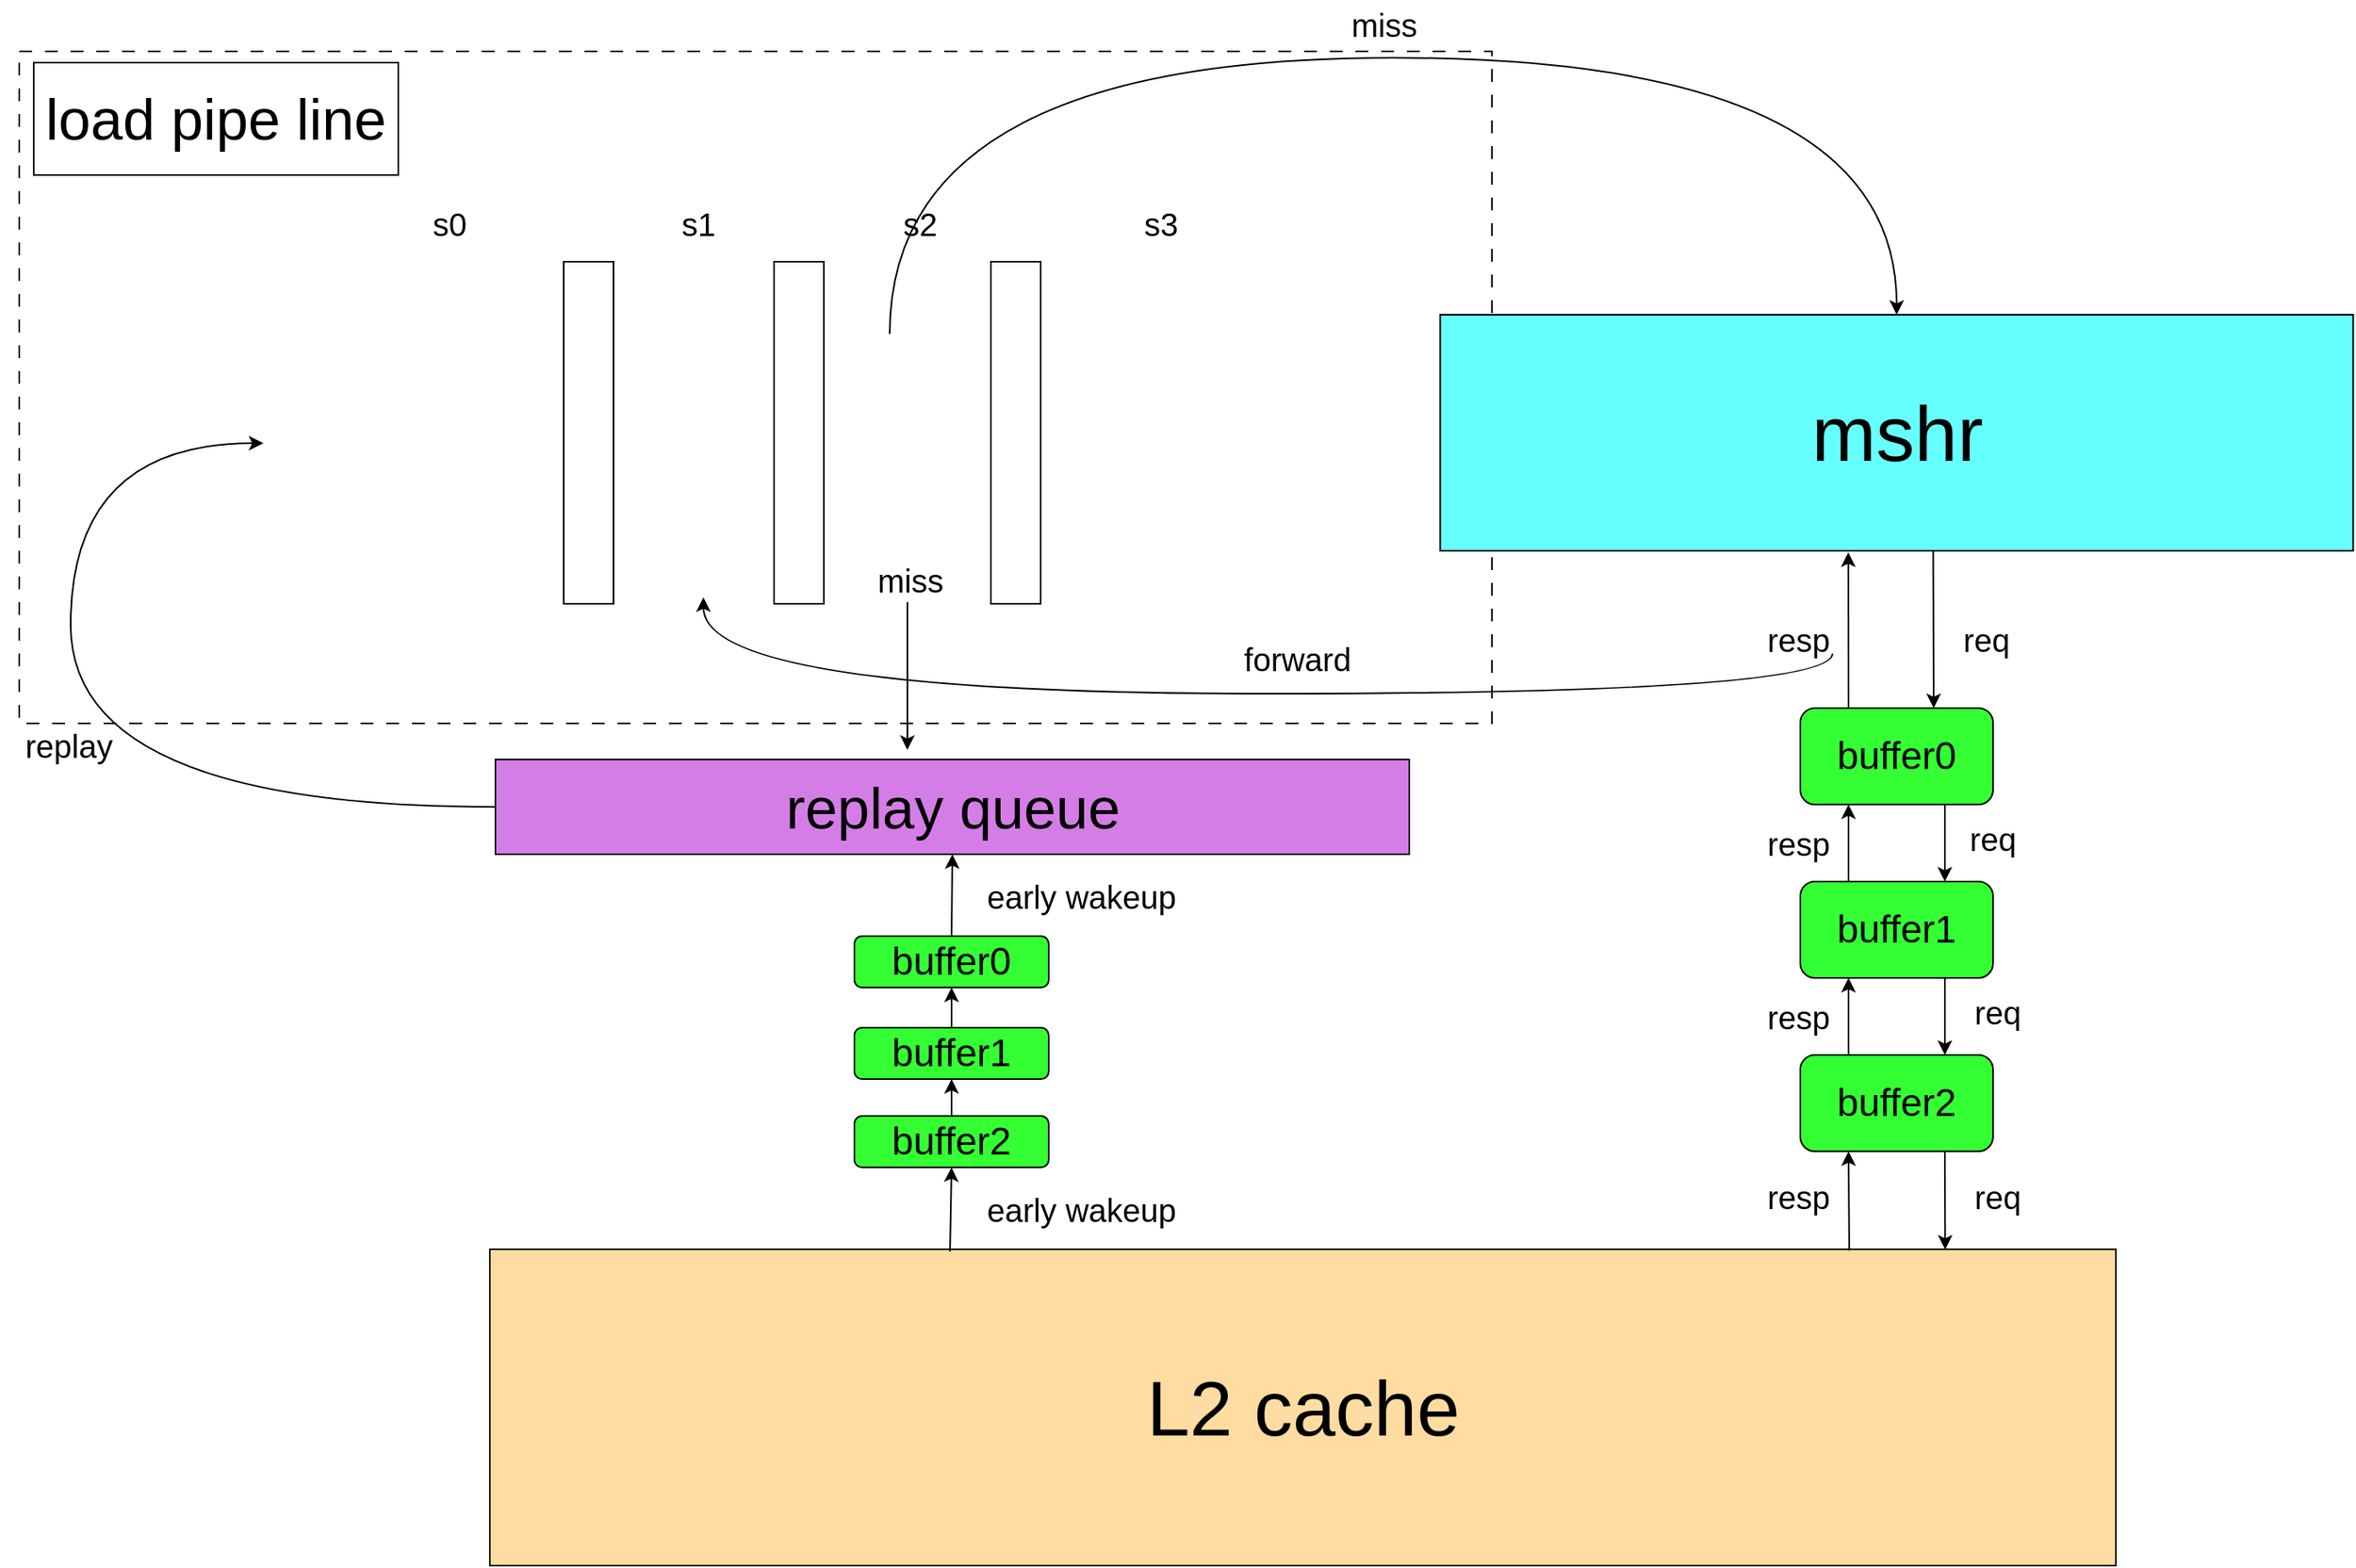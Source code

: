 <mxfile version="21.5.0" type="github">
  <diagram name="第 1 页" id="Qr6vakDrju1xn6KvEsF8">
    <mxGraphModel dx="2440" dy="1313" grid="0" gridSize="10" guides="1" tooltips="1" connect="1" arrows="1" fold="1" page="1" pageScale="1" pageWidth="2339" pageHeight="3300" math="0" shadow="0">
      <root>
        <mxCell id="0" />
        <mxCell id="1" parent="0" />
        <mxCell id="zulZAHrHHTT8NIzmMI81-4" value="" style="rounded=0;whiteSpace=wrap;html=1;dashed=1;dashPattern=8 8;" vertex="1" parent="1">
          <mxGeometry x="92" y="115" width="917" height="418.5" as="geometry" />
        </mxCell>
        <mxCell id="yIvQLH9KiMLjOAJsWwCe-1" value="" style="rounded=0;whiteSpace=wrap;html=1;" parent="1" vertex="1">
          <mxGeometry x="431" y="246" width="31" height="213" as="geometry" />
        </mxCell>
        <mxCell id="yIvQLH9KiMLjOAJsWwCe-2" value="" style="rounded=0;whiteSpace=wrap;html=1;" parent="1" vertex="1">
          <mxGeometry x="562" y="246" width="31" height="213" as="geometry" />
        </mxCell>
        <mxCell id="yIvQLH9KiMLjOAJsWwCe-3" value="" style="rounded=0;whiteSpace=wrap;html=1;" parent="1" vertex="1">
          <mxGeometry x="697" y="246" width="31" height="213" as="geometry" />
        </mxCell>
        <mxCell id="yIvQLH9KiMLjOAJsWwCe-5" value="&lt;font style=&quot;font-size: 20px;&quot;&gt;s0&lt;/font&gt;" style="text;html=1;strokeColor=none;fillColor=none;align=center;verticalAlign=middle;whiteSpace=wrap;rounded=0;" parent="1" vertex="1">
          <mxGeometry x="330" y="207" width="60" height="30" as="geometry" />
        </mxCell>
        <mxCell id="yIvQLH9KiMLjOAJsWwCe-6" value="&lt;span style=&quot;font-size: 20px;&quot;&gt;s1&lt;/span&gt;" style="text;html=1;strokeColor=none;fillColor=none;align=center;verticalAlign=middle;whiteSpace=wrap;rounded=0;" parent="1" vertex="1">
          <mxGeometry x="485" y="207" width="60" height="30" as="geometry" />
        </mxCell>
        <mxCell id="yIvQLH9KiMLjOAJsWwCe-7" value="&lt;font style=&quot;font-size: 20px;&quot;&gt;s2&lt;/font&gt;" style="text;html=1;strokeColor=none;fillColor=none;align=center;verticalAlign=middle;whiteSpace=wrap;rounded=0;" parent="1" vertex="1">
          <mxGeometry x="623" y="207" width="60" height="30" as="geometry" />
        </mxCell>
        <mxCell id="yIvQLH9KiMLjOAJsWwCe-8" value="&lt;font style=&quot;font-size: 20px;&quot;&gt;s3&lt;/font&gt;" style="text;html=1;strokeColor=none;fillColor=none;align=center;verticalAlign=middle;whiteSpace=wrap;rounded=0;" parent="1" vertex="1">
          <mxGeometry x="773" y="207" width="60" height="30" as="geometry" />
        </mxCell>
        <mxCell id="yIvQLH9KiMLjOAJsWwCe-9" value="&lt;font style=&quot;font-size: 48px;&quot;&gt;mshr&lt;/font&gt;" style="rounded=0;whiteSpace=wrap;html=1;fillColor=#66FFFF;" parent="1" vertex="1">
          <mxGeometry x="976.75" y="279" width="568.5" height="147" as="geometry" />
        </mxCell>
        <mxCell id="yIvQLH9KiMLjOAJsWwCe-10" value="&lt;font style=&quot;font-size: 24px;&quot;&gt;buffer0&lt;/font&gt;" style="rounded=1;whiteSpace=wrap;html=1;fillColor=#33FF33;" parent="1" vertex="1">
          <mxGeometry x="1201" y="524" width="120" height="60" as="geometry" />
        </mxCell>
        <mxCell id="yIvQLH9KiMLjOAJsWwCe-11" value="&lt;font style=&quot;font-size: 24px;&quot;&gt;buffer1&lt;/font&gt;" style="rounded=1;whiteSpace=wrap;html=1;fillColor=#33FF33;" parent="1" vertex="1">
          <mxGeometry x="1201" y="632" width="120" height="60" as="geometry" />
        </mxCell>
        <mxCell id="yIvQLH9KiMLjOAJsWwCe-12" value="&lt;font style=&quot;font-size: 24px;&quot;&gt;buffer2&lt;/font&gt;" style="rounded=1;whiteSpace=wrap;html=1;fillColor=#33FF33;" parent="1" vertex="1">
          <mxGeometry x="1201" y="740" width="120" height="60" as="geometry" />
        </mxCell>
        <mxCell id="yIvQLH9KiMLjOAJsWwCe-13" value="&lt;font style=&quot;font-size: 48px;&quot;&gt;L2 cache&lt;/font&gt;" style="rounded=0;whiteSpace=wrap;html=1;fillColor=#FFDCA1;strokeColor=#000000;" parent="1" vertex="1">
          <mxGeometry x="385" y="861" width="1012.5" height="197" as="geometry" />
        </mxCell>
        <mxCell id="yIvQLH9KiMLjOAJsWwCe-14" value="" style="endArrow=classic;html=1;rounded=0;exitX=0.54;exitY=1;exitDx=0;exitDy=0;exitPerimeter=0;entryX=0.692;entryY=0;entryDx=0;entryDy=0;entryPerimeter=0;" parent="1" source="yIvQLH9KiMLjOAJsWwCe-9" target="yIvQLH9KiMLjOAJsWwCe-10" edge="1">
          <mxGeometry width="50" height="50" relative="1" as="geometry">
            <mxPoint x="1642" y="538" as="sourcePoint" />
            <mxPoint x="1692" y="488" as="targetPoint" />
          </mxGeometry>
        </mxCell>
        <mxCell id="yIvQLH9KiMLjOAJsWwCe-15" value="" style="endArrow=classic;html=1;rounded=0;exitX=0.75;exitY=1;exitDx=0;exitDy=0;entryX=0.75;entryY=0;entryDx=0;entryDy=0;" parent="1" source="yIvQLH9KiMLjOAJsWwCe-10" target="yIvQLH9KiMLjOAJsWwCe-11" edge="1">
          <mxGeometry width="50" height="50" relative="1" as="geometry">
            <mxPoint x="1531" y="549" as="sourcePoint" />
            <mxPoint x="1531" y="711" as="targetPoint" />
          </mxGeometry>
        </mxCell>
        <mxCell id="yIvQLH9KiMLjOAJsWwCe-16" value="" style="endArrow=classic;html=1;rounded=0;exitX=0.75;exitY=1;exitDx=0;exitDy=0;entryX=0.75;entryY=0;entryDx=0;entryDy=0;" parent="1" source="yIvQLH9KiMLjOAJsWwCe-11" target="yIvQLH9KiMLjOAJsWwCe-12" edge="1">
          <mxGeometry width="50" height="50" relative="1" as="geometry">
            <mxPoint x="1436" y="644" as="sourcePoint" />
            <mxPoint x="1436" y="692" as="targetPoint" />
          </mxGeometry>
        </mxCell>
        <mxCell id="yIvQLH9KiMLjOAJsWwCe-17" value="" style="endArrow=classic;html=1;rounded=0;exitX=0.75;exitY=1;exitDx=0;exitDy=0;entryX=0.895;entryY=0.001;entryDx=0;entryDy=0;entryPerimeter=0;" parent="1" source="yIvQLH9KiMLjOAJsWwCe-12" target="yIvQLH9KiMLjOAJsWwCe-13" edge="1">
          <mxGeometry width="50" height="50" relative="1" as="geometry">
            <mxPoint x="1432" y="752" as="sourcePoint" />
            <mxPoint x="1432" y="800" as="targetPoint" />
          </mxGeometry>
        </mxCell>
        <mxCell id="yIvQLH9KiMLjOAJsWwCe-18" value="" style="endArrow=classic;html=1;rounded=0;exitX=0.836;exitY=0.004;exitDx=0;exitDy=0;entryX=0.25;entryY=1;entryDx=0;entryDy=0;exitPerimeter=0;" parent="1" source="yIvQLH9KiMLjOAJsWwCe-13" target="yIvQLH9KiMLjOAJsWwCe-12" edge="1">
          <mxGeometry width="50" height="50" relative="1" as="geometry">
            <mxPoint x="1301" y="810" as="sourcePoint" />
            <mxPoint x="1301" y="871" as="targetPoint" />
          </mxGeometry>
        </mxCell>
        <mxCell id="yIvQLH9KiMLjOAJsWwCe-19" value="" style="endArrow=classic;html=1;rounded=0;exitX=0.25;exitY=0;exitDx=0;exitDy=0;entryX=0.25;entryY=1;entryDx=0;entryDy=0;" parent="1" source="yIvQLH9KiMLjOAJsWwCe-12" target="yIvQLH9KiMLjOAJsWwCe-11" edge="1">
          <mxGeometry width="50" height="50" relative="1" as="geometry">
            <mxPoint x="1241" y="872" as="sourcePoint" />
            <mxPoint x="1241" y="810" as="targetPoint" />
          </mxGeometry>
        </mxCell>
        <mxCell id="yIvQLH9KiMLjOAJsWwCe-20" value="" style="endArrow=classic;html=1;rounded=0;entryX=0.25;entryY=1;entryDx=0;entryDy=0;exitX=0.25;exitY=0;exitDx=0;exitDy=0;" parent="1" source="yIvQLH9KiMLjOAJsWwCe-11" target="yIvQLH9KiMLjOAJsWwCe-10" edge="1">
          <mxGeometry width="50" height="50" relative="1" as="geometry">
            <mxPoint x="1261" y="623" as="sourcePoint" />
            <mxPoint x="1241" y="702" as="targetPoint" />
          </mxGeometry>
        </mxCell>
        <mxCell id="yIvQLH9KiMLjOAJsWwCe-21" value="" style="endArrow=classic;html=1;rounded=0;exitX=0.25;exitY=0;exitDx=0;exitDy=0;entryX=0.447;entryY=1.007;entryDx=0;entryDy=0;entryPerimeter=0;" parent="1" source="yIvQLH9KiMLjOAJsWwCe-10" target="yIvQLH9KiMLjOAJsWwCe-9" edge="1">
          <mxGeometry width="50" height="50" relative="1" as="geometry">
            <mxPoint x="1234" y="494" as="sourcePoint" />
            <mxPoint x="1225" y="433" as="targetPoint" />
          </mxGeometry>
        </mxCell>
        <mxCell id="yIvQLH9KiMLjOAJsWwCe-22" value="" style="endArrow=classic;html=1;rounded=0;entryX=0.5;entryY=0;entryDx=0;entryDy=0;edgeStyle=orthogonalEdgeStyle;curved=1;" parent="1" target="yIvQLH9KiMLjOAJsWwCe-9" edge="1">
          <mxGeometry width="50" height="50" relative="1" as="geometry">
            <mxPoint x="634" y="291" as="sourcePoint" />
            <mxPoint x="914" y="48" as="targetPoint" />
            <Array as="points">
              <mxPoint x="634" y="119" />
              <mxPoint x="1261" y="119" />
            </Array>
          </mxGeometry>
        </mxCell>
        <mxCell id="yIvQLH9KiMLjOAJsWwCe-23" value="&lt;font style=&quot;font-size: 36px;&quot;&gt;replay queue&lt;/font&gt;" style="rounded=0;whiteSpace=wrap;html=1;fillColor=#D57DE7;strokeColor=#000000;" parent="1" vertex="1">
          <mxGeometry x="388.5" y="556" width="569" height="59" as="geometry" />
        </mxCell>
        <mxCell id="yIvQLH9KiMLjOAJsWwCe-25" value="&lt;font style=&quot;font-size: 24px;&quot;&gt;buffer0&lt;/font&gt;" style="rounded=1;whiteSpace=wrap;html=1;fillColor=#33FF33;" parent="1" vertex="1">
          <mxGeometry x="612" y="666" width="121" height="32" as="geometry" />
        </mxCell>
        <mxCell id="yIvQLH9KiMLjOAJsWwCe-28" value="&lt;font style=&quot;font-size: 24px;&quot;&gt;buffer1&lt;/font&gt;" style="rounded=1;whiteSpace=wrap;html=1;fillColor=#33FF33;" parent="1" vertex="1">
          <mxGeometry x="612" y="723" width="121" height="32" as="geometry" />
        </mxCell>
        <mxCell id="yIvQLH9KiMLjOAJsWwCe-29" value="&lt;font style=&quot;font-size: 24px;&quot;&gt;buffer2&lt;/font&gt;" style="rounded=1;whiteSpace=wrap;html=1;fillColor=#33FF33;" parent="1" vertex="1">
          <mxGeometry x="612" y="778" width="121" height="32" as="geometry" />
        </mxCell>
        <mxCell id="yIvQLH9KiMLjOAJsWwCe-30" value="" style="endArrow=classic;html=1;rounded=0;entryX=0.5;entryY=1;entryDx=0;entryDy=0;exitX=0.283;exitY=0.007;exitDx=0;exitDy=0;exitPerimeter=0;" parent="1" source="yIvQLH9KiMLjOAJsWwCe-13" target="yIvQLH9KiMLjOAJsWwCe-29" edge="1">
          <mxGeometry width="50" height="50" relative="1" as="geometry">
            <mxPoint x="673" y="857" as="sourcePoint" />
            <mxPoint x="660" y="855" as="targetPoint" />
          </mxGeometry>
        </mxCell>
        <mxCell id="yIvQLH9KiMLjOAJsWwCe-31" value="" style="endArrow=classic;html=1;rounded=0;entryX=0.5;entryY=1;entryDx=0;entryDy=0;exitX=0.5;exitY=0;exitDx=0;exitDy=0;" parent="1" source="yIvQLH9KiMLjOAJsWwCe-29" target="yIvQLH9KiMLjOAJsWwCe-28" edge="1">
          <mxGeometry width="50" height="50" relative="1" as="geometry">
            <mxPoint x="676" y="786" as="sourcePoint" />
            <mxPoint x="683" y="827" as="targetPoint" />
          </mxGeometry>
        </mxCell>
        <mxCell id="yIvQLH9KiMLjOAJsWwCe-32" value="" style="endArrow=classic;html=1;rounded=0;entryX=0.5;entryY=1;entryDx=0;entryDy=0;exitX=0.5;exitY=0;exitDx=0;exitDy=0;" parent="1" source="yIvQLH9KiMLjOAJsWwCe-28" target="yIvQLH9KiMLjOAJsWwCe-25" edge="1">
          <mxGeometry width="50" height="50" relative="1" as="geometry">
            <mxPoint x="683" y="795" as="sourcePoint" />
            <mxPoint x="683" y="774" as="targetPoint" />
          </mxGeometry>
        </mxCell>
        <mxCell id="yIvQLH9KiMLjOAJsWwCe-33" value="" style="endArrow=classic;html=1;rounded=0;entryX=0.5;entryY=1;entryDx=0;entryDy=0;exitX=0.5;exitY=0;exitDx=0;exitDy=0;" parent="1" source="yIvQLH9KiMLjOAJsWwCe-25" target="yIvQLH9KiMLjOAJsWwCe-23" edge="1">
          <mxGeometry width="50" height="50" relative="1" as="geometry">
            <mxPoint x="693" y="805" as="sourcePoint" />
            <mxPoint x="693" y="784" as="targetPoint" />
          </mxGeometry>
        </mxCell>
        <mxCell id="yIvQLH9KiMLjOAJsWwCe-34" value="" style="endArrow=classic;html=1;rounded=0;edgeStyle=orthogonalEdgeStyle;curved=1;exitX=0;exitY=0.5;exitDx=0;exitDy=0;" parent="1" source="yIvQLH9KiMLjOAJsWwCe-23" edge="1">
          <mxGeometry width="50" height="50" relative="1" as="geometry">
            <mxPoint x="639" y="522" as="sourcePoint" />
            <mxPoint x="244" y="359" as="targetPoint" />
            <Array as="points">
              <mxPoint x="124" y="586" />
              <mxPoint x="124" y="359" />
            </Array>
          </mxGeometry>
        </mxCell>
        <mxCell id="yIvQLH9KiMLjOAJsWwCe-36" value="" style="endArrow=classic;html=1;rounded=0;edgeStyle=orthogonalEdgeStyle;curved=1;" parent="1" edge="1">
          <mxGeometry width="50" height="50" relative="1" as="geometry">
            <mxPoint x="1221" y="490" as="sourcePoint" />
            <mxPoint x="518" y="455" as="targetPoint" />
            <Array as="points">
              <mxPoint x="1221" y="515" />
              <mxPoint x="518" y="515" />
            </Array>
          </mxGeometry>
        </mxCell>
        <mxCell id="yIvQLH9KiMLjOAJsWwCe-37" value="&lt;font style=&quot;font-size: 20px;&quot;&gt;miss&lt;/font&gt;" style="text;html=1;strokeColor=none;fillColor=none;align=center;verticalAlign=middle;whiteSpace=wrap;rounded=0;" parent="1" vertex="1">
          <mxGeometry x="912" y="83" width="60" height="30" as="geometry" />
        </mxCell>
        <mxCell id="yIvQLH9KiMLjOAJsWwCe-38" value="&lt;font style=&quot;font-size: 20px;&quot;&gt;req&lt;/font&gt;" style="text;html=1;strokeColor=none;fillColor=none;align=center;verticalAlign=middle;whiteSpace=wrap;rounded=0;" parent="1" vertex="1">
          <mxGeometry x="1287" y="466" width="60" height="30" as="geometry" />
        </mxCell>
        <mxCell id="yIvQLH9KiMLjOAJsWwCe-39" value="&lt;font style=&quot;font-size: 20px;&quot;&gt;req&lt;/font&gt;" style="text;html=1;strokeColor=none;fillColor=none;align=center;verticalAlign=middle;whiteSpace=wrap;rounded=0;" parent="1" vertex="1">
          <mxGeometry x="1291" y="590" width="60" height="30" as="geometry" />
        </mxCell>
        <mxCell id="yIvQLH9KiMLjOAJsWwCe-40" value="&lt;font style=&quot;font-size: 20px;&quot;&gt;req&lt;/font&gt;" style="text;html=1;strokeColor=none;fillColor=none;align=center;verticalAlign=middle;whiteSpace=wrap;rounded=0;" parent="1" vertex="1">
          <mxGeometry x="1294" y="698" width="60" height="30" as="geometry" />
        </mxCell>
        <mxCell id="yIvQLH9KiMLjOAJsWwCe-41" value="&lt;font style=&quot;font-size: 20px;&quot;&gt;req&lt;/font&gt;" style="text;html=1;strokeColor=none;fillColor=none;align=center;verticalAlign=middle;whiteSpace=wrap;rounded=0;" parent="1" vertex="1">
          <mxGeometry x="1294" y="813" width="60" height="30" as="geometry" />
        </mxCell>
        <mxCell id="yIvQLH9KiMLjOAJsWwCe-42" value="&lt;font style=&quot;font-size: 20px;&quot;&gt;resp&lt;/font&gt;" style="text;html=1;strokeColor=none;fillColor=none;align=center;verticalAlign=middle;whiteSpace=wrap;rounded=0;" parent="1" vertex="1">
          <mxGeometry x="1170" y="813" width="60" height="30" as="geometry" />
        </mxCell>
        <mxCell id="yIvQLH9KiMLjOAJsWwCe-43" value="&lt;font style=&quot;font-size: 20px;&quot;&gt;resp&lt;/font&gt;" style="text;html=1;strokeColor=none;fillColor=none;align=center;verticalAlign=middle;whiteSpace=wrap;rounded=0;" parent="1" vertex="1">
          <mxGeometry x="1170" y="701" width="60" height="30" as="geometry" />
        </mxCell>
        <mxCell id="yIvQLH9KiMLjOAJsWwCe-44" value="&lt;font style=&quot;font-size: 20px;&quot;&gt;resp&lt;/font&gt;" style="text;html=1;strokeColor=none;fillColor=none;align=center;verticalAlign=middle;whiteSpace=wrap;rounded=0;" parent="1" vertex="1">
          <mxGeometry x="1170" y="593" width="60" height="30" as="geometry" />
        </mxCell>
        <mxCell id="yIvQLH9KiMLjOAJsWwCe-45" value="&lt;font style=&quot;font-size: 20px;&quot;&gt;resp&lt;/font&gt;" style="text;html=1;strokeColor=none;fillColor=none;align=center;verticalAlign=middle;whiteSpace=wrap;rounded=0;" parent="1" vertex="1">
          <mxGeometry x="1170" y="466" width="60" height="30" as="geometry" />
        </mxCell>
        <mxCell id="yIvQLH9KiMLjOAJsWwCe-46" value="&lt;font style=&quot;font-size: 20px;&quot;&gt;forward&lt;/font&gt;" style="text;html=1;strokeColor=none;fillColor=none;align=center;verticalAlign=middle;whiteSpace=wrap;rounded=0;" parent="1" vertex="1">
          <mxGeometry x="845" y="473" width="86" height="39" as="geometry" />
        </mxCell>
        <mxCell id="8crFgqfBHU2Xec6mAjXd-1" value="&lt;font style=&quot;font-size: 20px;&quot;&gt;replay&lt;/font&gt;" style="text;html=1;strokeColor=none;fillColor=none;align=center;verticalAlign=middle;whiteSpace=wrap;rounded=0;" parent="1" vertex="1">
          <mxGeometry x="80" y="527" width="86" height="39" as="geometry" />
        </mxCell>
        <mxCell id="8crFgqfBHU2Xec6mAjXd-2" value="&lt;font style=&quot;font-size: 20px;&quot;&gt;early wakeup&lt;/font&gt;" style="text;html=1;strokeColor=none;fillColor=none;align=center;verticalAlign=middle;whiteSpace=wrap;rounded=0;" parent="1" vertex="1">
          <mxGeometry x="670" y="818" width="167" height="35" as="geometry" />
        </mxCell>
        <mxCell id="8crFgqfBHU2Xec6mAjXd-3" value="&lt;font style=&quot;font-size: 20px;&quot;&gt;early wakeup&lt;/font&gt;" style="text;html=1;strokeColor=none;fillColor=none;align=center;verticalAlign=middle;whiteSpace=wrap;rounded=0;" parent="1" vertex="1">
          <mxGeometry x="670" y="623" width="167" height="35" as="geometry" />
        </mxCell>
        <mxCell id="8crFgqfBHU2Xec6mAjXd-4" value="" style="endArrow=classic;html=1;rounded=0;" parent="1" edge="1">
          <mxGeometry width="50" height="50" relative="1" as="geometry">
            <mxPoint x="645" y="458" as="sourcePoint" />
            <mxPoint x="645" y="550" as="targetPoint" />
          </mxGeometry>
        </mxCell>
        <mxCell id="8crFgqfBHU2Xec6mAjXd-5" value="&lt;font style=&quot;font-size: 20px;&quot;&gt;miss&lt;/font&gt;" style="text;html=1;strokeColor=none;fillColor=none;align=center;verticalAlign=middle;whiteSpace=wrap;rounded=0;" parent="1" vertex="1">
          <mxGeometry x="617" y="429" width="60" height="30" as="geometry" />
        </mxCell>
        <mxCell id="zulZAHrHHTT8NIzmMI81-5" value="&lt;font style=&quot;font-size: 36px;&quot;&gt;load pipe line&lt;/font&gt;" style="rounded=0;whiteSpace=wrap;html=1;" vertex="1" parent="1">
          <mxGeometry x="101" y="122" width="227" height="70" as="geometry" />
        </mxCell>
      </root>
    </mxGraphModel>
  </diagram>
</mxfile>
